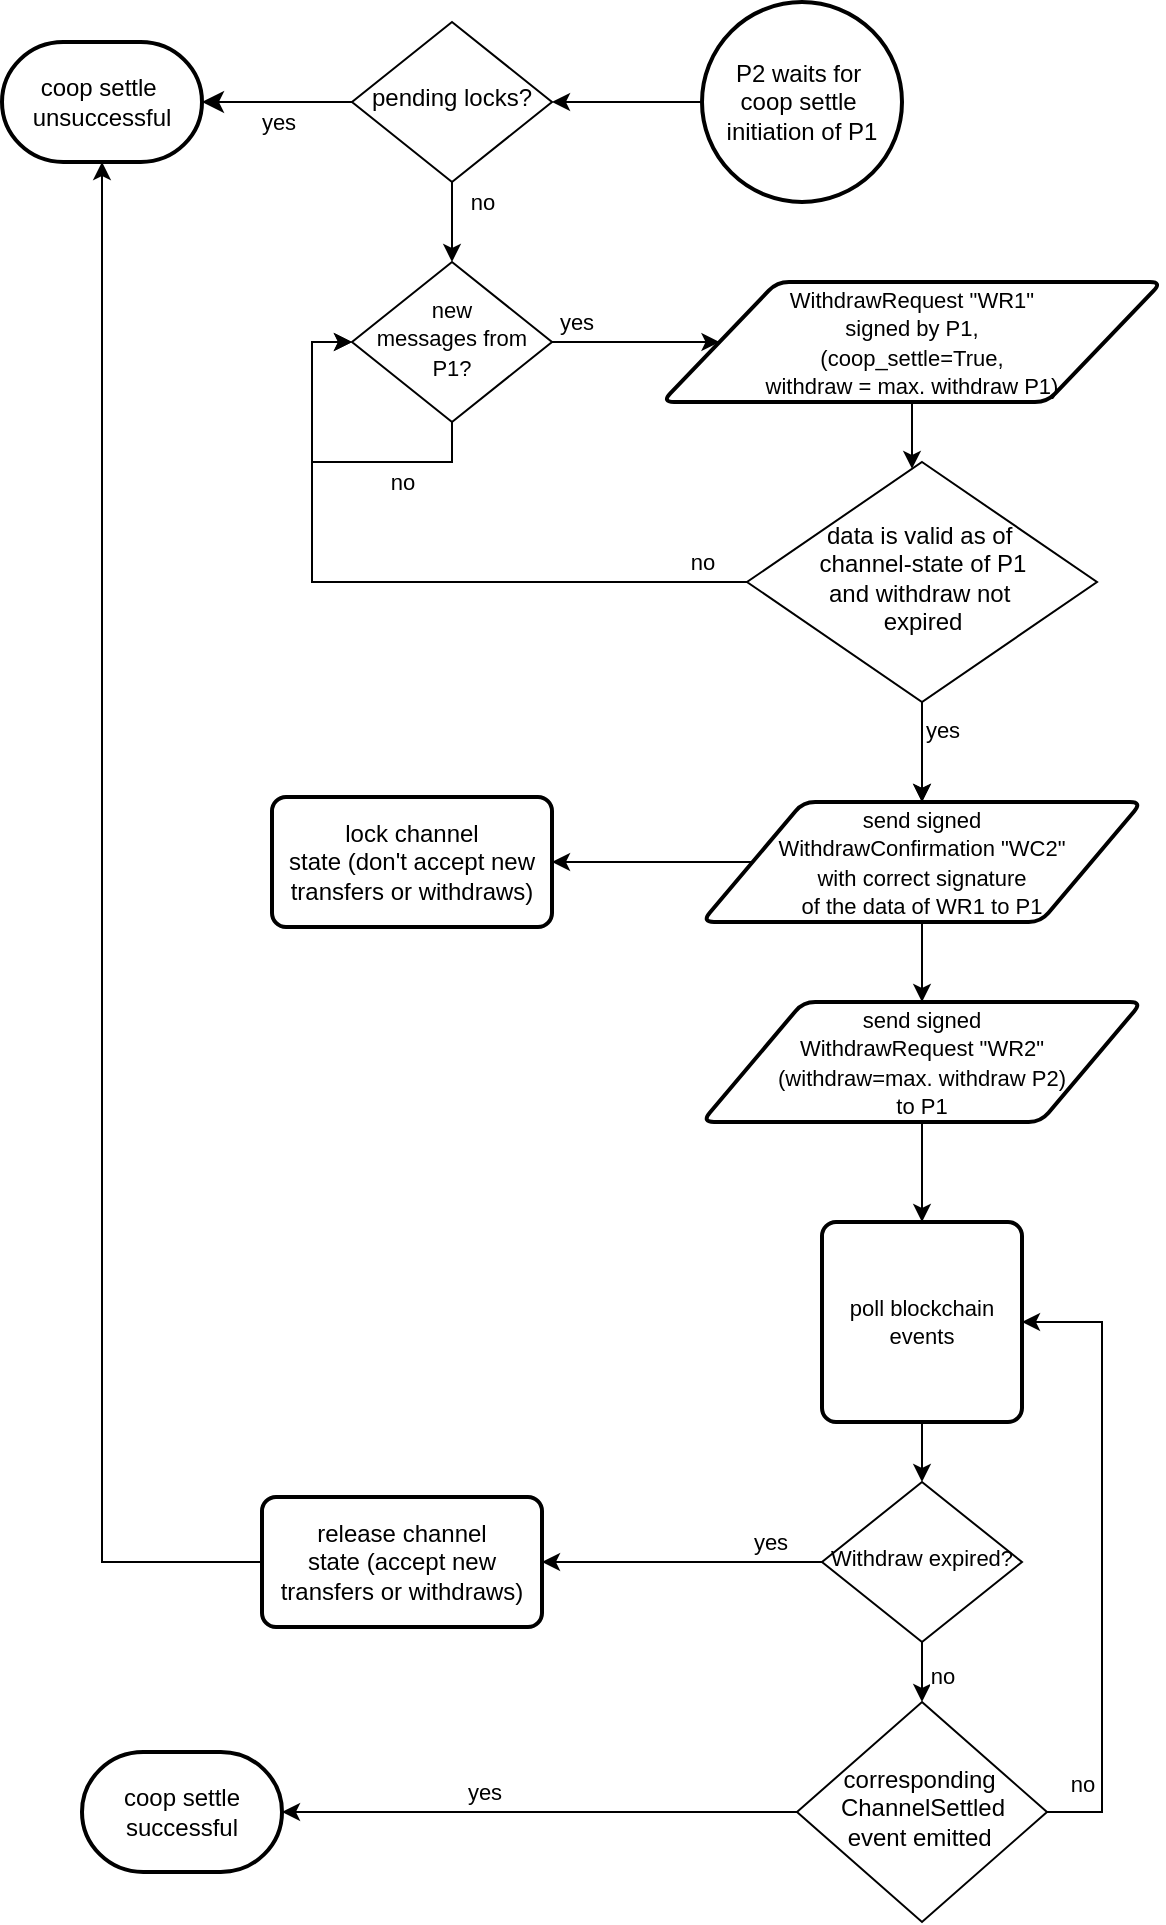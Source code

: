 <mxfile version="15.5.2"><diagram id="C5RBs43oDa-KdzZeNtuy" name="Page-1"><mxGraphModel dx="2066" dy="1177" grid="1" gridSize="10" guides="1" tooltips="1" connect="1" arrows="1" fold="1" page="1" pageScale="1" pageWidth="827" pageHeight="1169" math="0" shadow="0"><root><mxCell id="WIyWlLk6GJQsqaUBKTNV-0"/><mxCell id="WIyWlLk6GJQsqaUBKTNV-1" parent="WIyWlLk6GJQsqaUBKTNV-0"/><mxCell id="WIyWlLk6GJQsqaUBKTNV-5" value="yes" style="edgeStyle=orthogonalEdgeStyle;rounded=0;html=1;jettySize=auto;orthogonalLoop=1;fontSize=11;endArrow=classic;endFill=1;endSize=8;strokeWidth=1;shadow=0;labelBackgroundColor=none;entryX=1;entryY=0.5;entryDx=0;entryDy=0;entryPerimeter=0;" parent="WIyWlLk6GJQsqaUBKTNV-1" source="WIyWlLk6GJQsqaUBKTNV-6" target="0U1goWsbzrB9awzLL0yw-57" edge="1"><mxGeometry y="10" relative="1" as="geometry"><mxPoint as="offset"/><mxPoint x="140" y="210" as="targetPoint"/></mxGeometry></mxCell><mxCell id="7YiRKVgyG-qfBTre-VIw-0" style="edgeStyle=orthogonalEdgeStyle;rounded=0;orthogonalLoop=1;jettySize=auto;html=1;" edge="1" parent="WIyWlLk6GJQsqaUBKTNV-1" source="WIyWlLk6GJQsqaUBKTNV-6" target="WIyWlLk6GJQsqaUBKTNV-10"><mxGeometry relative="1" as="geometry"/></mxCell><mxCell id="7YiRKVgyG-qfBTre-VIw-16" value="no" style="edgeLabel;html=1;align=center;verticalAlign=middle;resizable=0;points=[];" vertex="1" connectable="0" parent="7YiRKVgyG-qfBTre-VIw-0"><mxGeometry x="0.05" y="3" relative="1" as="geometry"><mxPoint x="12" y="-11" as="offset"/></mxGeometry></mxCell><mxCell id="WIyWlLk6GJQsqaUBKTNV-6" value="pending locks?" style="rhombus;whiteSpace=wrap;html=1;shadow=0;fontFamily=Helvetica;fontSize=12;align=center;strokeWidth=1;spacing=6;spacingTop=-4;" parent="WIyWlLk6GJQsqaUBKTNV-1" vertex="1"><mxGeometry x="205" y="170" width="100" height="80" as="geometry"/></mxCell><mxCell id="7YiRKVgyG-qfBTre-VIw-11" style="edgeStyle=orthogonalEdgeStyle;rounded=0;orthogonalLoop=1;jettySize=auto;html=1;" edge="1" parent="WIyWlLk6GJQsqaUBKTNV-1" source="WIyWlLk6GJQsqaUBKTNV-10" target="0U1goWsbzrB9awzLL0yw-11"><mxGeometry relative="1" as="geometry"/></mxCell><mxCell id="7YiRKVgyG-qfBTre-VIw-14" value="yes" style="edgeLabel;html=1;align=center;verticalAlign=middle;resizable=0;points=[];" vertex="1" connectable="0" parent="7YiRKVgyG-qfBTre-VIw-11"><mxGeometry x="-0.713" relative="1" as="geometry"><mxPoint y="-10" as="offset"/></mxGeometry></mxCell><mxCell id="7YiRKVgyG-qfBTre-VIw-12" style="edgeStyle=orthogonalEdgeStyle;rounded=0;orthogonalLoop=1;jettySize=auto;html=1;entryX=0;entryY=0.5;entryDx=0;entryDy=0;" edge="1" parent="WIyWlLk6GJQsqaUBKTNV-1" source="WIyWlLk6GJQsqaUBKTNV-10" target="WIyWlLk6GJQsqaUBKTNV-10"><mxGeometry relative="1" as="geometry"><mxPoint x="255" y="430" as="targetPoint"/><Array as="points"><mxPoint x="255" y="390"/><mxPoint x="185" y="390"/><mxPoint x="185" y="330"/></Array></mxGeometry></mxCell><mxCell id="7YiRKVgyG-qfBTre-VIw-13" value="no" style="edgeLabel;html=1;align=center;verticalAlign=middle;resizable=0;points=[];" vertex="1" connectable="0" parent="7YiRKVgyG-qfBTre-VIw-12"><mxGeometry x="-0.471" y="3" relative="1" as="geometry"><mxPoint y="7" as="offset"/></mxGeometry></mxCell><mxCell id="WIyWlLk6GJQsqaUBKTNV-10" value="&lt;font style=&quot;font-size: 11px&quot;&gt;new &lt;br&gt;messages from P1?&lt;/font&gt;" style="rhombus;whiteSpace=wrap;html=1;shadow=0;fontFamily=Helvetica;fontSize=12;align=center;strokeWidth=1;spacing=6;spacingTop=-4;" parent="WIyWlLk6GJQsqaUBKTNV-1" vertex="1"><mxGeometry x="205" y="290" width="100" height="80" as="geometry"/></mxCell><mxCell id="0U1goWsbzrB9awzLL0yw-14" style="edgeStyle=orthogonalEdgeStyle;rounded=0;orthogonalLoop=1;jettySize=auto;html=1;" parent="WIyWlLk6GJQsqaUBKTNV-1" source="0U1goWsbzrB9awzLL0yw-11" target="0U1goWsbzrB9awzLL0yw-13" edge="1"><mxGeometry relative="1" as="geometry"><Array as="points"><mxPoint x="490" y="400"/><mxPoint x="490" y="400"/></Array></mxGeometry></mxCell><mxCell id="0U1goWsbzrB9awzLL0yw-11" value="&lt;font style=&quot;font-size: 11px&quot;&gt;WithdrawRequest &quot;WR1&quot;&lt;br&gt;signed by P1,&lt;br&gt;(coop_settle=True,&lt;br&gt;withdraw = max. withdraw P1)&lt;/font&gt;" style="shape=parallelogram;html=1;strokeWidth=2;perimeter=parallelogramPerimeter;whiteSpace=wrap;rounded=1;arcSize=12;size=0.23;" parent="WIyWlLk6GJQsqaUBKTNV-1" vertex="1"><mxGeometry x="360" y="300" width="250" height="60" as="geometry"/></mxCell><mxCell id="7YiRKVgyG-qfBTre-VIw-2" style="edgeStyle=orthogonalEdgeStyle;rounded=0;orthogonalLoop=1;jettySize=auto;html=1;" edge="1" parent="WIyWlLk6GJQsqaUBKTNV-1" source="0U1goWsbzrB9awzLL0yw-12" target="7YiRKVgyG-qfBTre-VIw-1"><mxGeometry relative="1" as="geometry"/></mxCell><mxCell id="7YiRKVgyG-qfBTre-VIw-18" value="" style="edgeStyle=orthogonalEdgeStyle;rounded=0;orthogonalLoop=1;jettySize=auto;html=1;" edge="1" parent="WIyWlLk6GJQsqaUBKTNV-1" source="0U1goWsbzrB9awzLL0yw-12" target="7YiRKVgyG-qfBTre-VIw-17"><mxGeometry relative="1" as="geometry"/></mxCell><mxCell id="0U1goWsbzrB9awzLL0yw-12" value="&lt;font style=&quot;font-size: 11px&quot;&gt;send signed&lt;br&gt;WithdrawConfirmation &quot;WC2&quot;&lt;br&gt;with correct signature &lt;br&gt;of the data of WR1 to P1&lt;/font&gt;" style="shape=parallelogram;html=1;strokeWidth=2;perimeter=parallelogramPerimeter;whiteSpace=wrap;rounded=1;arcSize=12;size=0.23;" parent="WIyWlLk6GJQsqaUBKTNV-1" vertex="1"><mxGeometry x="380" y="560" width="220" height="60" as="geometry"/></mxCell><mxCell id="0U1goWsbzrB9awzLL0yw-21" style="edgeStyle=orthogonalEdgeStyle;rounded=0;orthogonalLoop=1;jettySize=auto;html=1;" parent="WIyWlLk6GJQsqaUBKTNV-1" source="0U1goWsbzrB9awzLL0yw-13" target="0U1goWsbzrB9awzLL0yw-12" edge="1"><mxGeometry relative="1" as="geometry"/></mxCell><mxCell id="0U1goWsbzrB9awzLL0yw-29" value="yes" style="edgeLabel;html=1;align=center;verticalAlign=middle;resizable=0;points=[];" parent="0U1goWsbzrB9awzLL0yw-21" vertex="1" connectable="0"><mxGeometry x="-0.467" y="2" relative="1" as="geometry"><mxPoint x="8" as="offset"/></mxGeometry></mxCell><mxCell id="0U1goWsbzrB9awzLL0yw-67" value="" style="edgeStyle=orthogonalEdgeStyle;rounded=0;orthogonalLoop=1;jettySize=auto;html=1;fontSize=12;endArrow=classic;endFill=1;" parent="WIyWlLk6GJQsqaUBKTNV-1" source="0U1goWsbzrB9awzLL0yw-13" target="0U1goWsbzrB9awzLL0yw-12" edge="1"><mxGeometry relative="1" as="geometry"/></mxCell><mxCell id="7YiRKVgyG-qfBTre-VIw-23" style="edgeStyle=orthogonalEdgeStyle;rounded=0;orthogonalLoop=1;jettySize=auto;html=1;entryX=0;entryY=0.5;entryDx=0;entryDy=0;" edge="1" parent="WIyWlLk6GJQsqaUBKTNV-1" source="0U1goWsbzrB9awzLL0yw-13" target="WIyWlLk6GJQsqaUBKTNV-10"><mxGeometry relative="1" as="geometry"/></mxCell><mxCell id="7YiRKVgyG-qfBTre-VIw-25" value="no" style="edgeLabel;html=1;align=center;verticalAlign=middle;resizable=0;points=[];" vertex="1" connectable="0" parent="7YiRKVgyG-qfBTre-VIw-23"><mxGeometry x="-0.807" y="-2" relative="1" as="geometry"><mxPoint x="12" y="-8" as="offset"/></mxGeometry></mxCell><mxCell id="0U1goWsbzrB9awzLL0yw-13" value="&lt;font style=&quot;font-size: 12px&quot;&gt;data is valid as of&amp;nbsp;&lt;br&gt;channel-state of P1&lt;br&gt;and withdraw not&amp;nbsp;&lt;br&gt;expired&lt;br&gt;&lt;/font&gt;" style="rhombus;whiteSpace=wrap;html=1;shadow=0;fontFamily=Helvetica;fontSize=12;align=center;strokeWidth=1;spacing=6;spacingTop=-4;" parent="WIyWlLk6GJQsqaUBKTNV-1" vertex="1"><mxGeometry x="402.5" y="390" width="175" height="120" as="geometry"/></mxCell><mxCell id="0U1goWsbzrB9awzLL0yw-54" style="edgeStyle=orthogonalEdgeStyle;rounded=0;orthogonalLoop=1;jettySize=auto;html=1;fontSize=11;" parent="WIyWlLk6GJQsqaUBKTNV-1" source="0U1goWsbzrB9awzLL0yw-32" target="0U1goWsbzrB9awzLL0yw-58" edge="1"><mxGeometry relative="1" as="geometry"><mxPoint x="322.5" y="915" as="targetPoint"/></mxGeometry></mxCell><mxCell id="0U1goWsbzrB9awzLL0yw-56" value="yes" style="edgeLabel;html=1;align=center;verticalAlign=middle;resizable=0;points=[];fontSize=11;" parent="0U1goWsbzrB9awzLL0yw-54" vertex="1" connectable="0"><mxGeometry x="0.289" relative="1" as="geometry"><mxPoint x="9" y="-10" as="offset"/></mxGeometry></mxCell><mxCell id="7YiRKVgyG-qfBTre-VIw-8" style="edgeStyle=orthogonalEdgeStyle;rounded=0;orthogonalLoop=1;jettySize=auto;html=1;entryX=1;entryY=0.5;entryDx=0;entryDy=0;" edge="1" parent="WIyWlLk6GJQsqaUBKTNV-1" source="0U1goWsbzrB9awzLL0yw-32" target="0U1goWsbzrB9awzLL0yw-49"><mxGeometry relative="1" as="geometry"><Array as="points"><mxPoint x="580" y="1065"/><mxPoint x="580" y="820"/></Array></mxGeometry></mxCell><mxCell id="7YiRKVgyG-qfBTre-VIw-9" value="no" style="edgeLabel;html=1;align=center;verticalAlign=middle;resizable=0;points=[];" vertex="1" connectable="0" parent="7YiRKVgyG-qfBTre-VIw-8"><mxGeometry x="-0.53" y="-5" relative="1" as="geometry"><mxPoint x="-15" y="32" as="offset"/></mxGeometry></mxCell><mxCell id="0U1goWsbzrB9awzLL0yw-32" value="corresponding&amp;nbsp;&lt;br&gt;ChannelSettled&lt;br&gt;event emitted&amp;nbsp;" style="rhombus;whiteSpace=wrap;html=1;shadow=0;fontFamily=Helvetica;fontSize=12;align=center;strokeWidth=1;spacing=6;spacingTop=-4;" parent="WIyWlLk6GJQsqaUBKTNV-1" vertex="1"><mxGeometry x="427.5" y="1010" width="125" height="110" as="geometry"/></mxCell><mxCell id="7YiRKVgyG-qfBTre-VIw-5" style="edgeStyle=orthogonalEdgeStyle;rounded=0;orthogonalLoop=1;jettySize=auto;html=1;" edge="1" parent="WIyWlLk6GJQsqaUBKTNV-1" source="0U1goWsbzrB9awzLL0yw-49" target="7YiRKVgyG-qfBTre-VIw-4"><mxGeometry relative="1" as="geometry"/></mxCell><mxCell id="0U1goWsbzrB9awzLL0yw-49" value="poll blockchain events" style="rounded=1;whiteSpace=wrap;html=1;absoluteArcSize=1;arcSize=14;strokeWidth=2;fontSize=11;" parent="WIyWlLk6GJQsqaUBKTNV-1" vertex="1"><mxGeometry x="440" y="770" width="100" height="100" as="geometry"/></mxCell><mxCell id="0U1goWsbzrB9awzLL0yw-57" value="&lt;font style=&quot;font-size: 12px&quot;&gt;coop settle&amp;nbsp;&lt;br&gt;unsuccessful&lt;/font&gt;" style="strokeWidth=2;html=1;shape=mxgraph.flowchart.terminator;whiteSpace=wrap;fontSize=11;" parent="WIyWlLk6GJQsqaUBKTNV-1" vertex="1"><mxGeometry x="30" y="180" width="100" height="60" as="geometry"/></mxCell><mxCell id="0U1goWsbzrB9awzLL0yw-58" value="coop settle&lt;br&gt;successful" style="strokeWidth=2;html=1;shape=mxgraph.flowchart.terminator;whiteSpace=wrap;fontSize=12;" parent="WIyWlLk6GJQsqaUBKTNV-1" vertex="1"><mxGeometry x="70" y="1035" width="100" height="60" as="geometry"/></mxCell><mxCell id="0U1goWsbzrB9awzLL0yw-65" style="edgeStyle=orthogonalEdgeStyle;rounded=0;orthogonalLoop=1;jettySize=auto;html=1;fontSize=12;endArrow=classic;endFill=1;" parent="WIyWlLk6GJQsqaUBKTNV-1" source="0U1goWsbzrB9awzLL0yw-64" target="WIyWlLk6GJQsqaUBKTNV-6" edge="1"><mxGeometry relative="1" as="geometry"/></mxCell><mxCell id="0U1goWsbzrB9awzLL0yw-64" value="P2 waits for&amp;nbsp;&lt;br&gt;coop settle&amp;nbsp;&lt;br&gt;initiation of P1" style="strokeWidth=2;html=1;shape=mxgraph.flowchart.start_2;whiteSpace=wrap;fontSize=12;" parent="WIyWlLk6GJQsqaUBKTNV-1" vertex="1"><mxGeometry x="380" y="160" width="100" height="100" as="geometry"/></mxCell><mxCell id="7YiRKVgyG-qfBTre-VIw-3" style="edgeStyle=orthogonalEdgeStyle;rounded=0;orthogonalLoop=1;jettySize=auto;html=1;entryX=0.5;entryY=0;entryDx=0;entryDy=0;" edge="1" parent="WIyWlLk6GJQsqaUBKTNV-1" source="7YiRKVgyG-qfBTre-VIw-1" target="0U1goWsbzrB9awzLL0yw-49"><mxGeometry relative="1" as="geometry"/></mxCell><mxCell id="7YiRKVgyG-qfBTre-VIw-1" value="&lt;font style=&quot;font-size: 11px&quot;&gt;send signed&lt;br&gt;WithdrawRequest &quot;WR2&quot;&lt;br&gt;(withdraw=max. withdraw P2)&lt;br&gt;to P1&lt;br&gt;&lt;/font&gt;" style="shape=parallelogram;html=1;strokeWidth=2;perimeter=parallelogramPerimeter;whiteSpace=wrap;rounded=1;arcSize=12;size=0.23;" vertex="1" parent="WIyWlLk6GJQsqaUBKTNV-1"><mxGeometry x="380" y="660" width="220" height="60" as="geometry"/></mxCell><mxCell id="7YiRKVgyG-qfBTre-VIw-6" value="" style="edgeStyle=orthogonalEdgeStyle;rounded=0;orthogonalLoop=1;jettySize=auto;html=1;" edge="1" parent="WIyWlLk6GJQsqaUBKTNV-1" source="7YiRKVgyG-qfBTre-VIw-4" target="0U1goWsbzrB9awzLL0yw-32"><mxGeometry relative="1" as="geometry"/></mxCell><mxCell id="7YiRKVgyG-qfBTre-VIw-7" value="no" style="edgeLabel;html=1;align=center;verticalAlign=middle;resizable=0;points=[];" vertex="1" connectable="0" parent="7YiRKVgyG-qfBTre-VIw-6"><mxGeometry x="0.48" relative="1" as="geometry"><mxPoint x="10" as="offset"/></mxGeometry></mxCell><mxCell id="7YiRKVgyG-qfBTre-VIw-10" style="edgeStyle=orthogonalEdgeStyle;rounded=0;orthogonalLoop=1;jettySize=auto;html=1;entryX=1;entryY=0.5;entryDx=0;entryDy=0;" edge="1" parent="WIyWlLk6GJQsqaUBKTNV-1" source="7YiRKVgyG-qfBTre-VIw-4" target="7YiRKVgyG-qfBTre-VIw-19"><mxGeometry relative="1" as="geometry"/></mxCell><mxCell id="7YiRKVgyG-qfBTre-VIw-15" value="yes" style="edgeLabel;html=1;align=center;verticalAlign=middle;resizable=0;points=[];" vertex="1" connectable="0" parent="7YiRKVgyG-qfBTre-VIw-10"><mxGeometry x="-0.928" y="-3" relative="1" as="geometry"><mxPoint x="-21" y="-7" as="offset"/></mxGeometry></mxCell><mxCell id="7YiRKVgyG-qfBTre-VIw-4" value="&lt;font style=&quot;font-size: 11px&quot;&gt;Withdraw&amp;nbsp;expired?&lt;/font&gt;" style="rhombus;whiteSpace=wrap;html=1;shadow=0;fontFamily=Helvetica;fontSize=12;align=center;strokeWidth=1;spacing=6;spacingTop=-4;" vertex="1" parent="WIyWlLk6GJQsqaUBKTNV-1"><mxGeometry x="440" y="900" width="100" height="80" as="geometry"/></mxCell><mxCell id="7YiRKVgyG-qfBTre-VIw-17" value="lock channel&lt;br&gt;state (don't accept new &lt;br&gt;transfers or withdraws)" style="rounded=1;whiteSpace=wrap;html=1;absoluteArcSize=1;arcSize=14;strokeWidth=2;" vertex="1" parent="WIyWlLk6GJQsqaUBKTNV-1"><mxGeometry x="165" y="557.5" width="140" height="65" as="geometry"/></mxCell><mxCell id="7YiRKVgyG-qfBTre-VIw-20" style="edgeStyle=orthogonalEdgeStyle;rounded=0;orthogonalLoop=1;jettySize=auto;html=1;" edge="1" parent="WIyWlLk6GJQsqaUBKTNV-1" source="7YiRKVgyG-qfBTre-VIw-19" target="0U1goWsbzrB9awzLL0yw-57"><mxGeometry relative="1" as="geometry"/></mxCell><mxCell id="7YiRKVgyG-qfBTre-VIw-19" value="release channel&lt;br&gt;state (accept new &lt;br&gt;transfers or withdraws)" style="rounded=1;whiteSpace=wrap;html=1;absoluteArcSize=1;arcSize=14;strokeWidth=2;" vertex="1" parent="WIyWlLk6GJQsqaUBKTNV-1"><mxGeometry x="160" y="907.5" width="140" height="65" as="geometry"/></mxCell></root></mxGraphModel></diagram></mxfile>